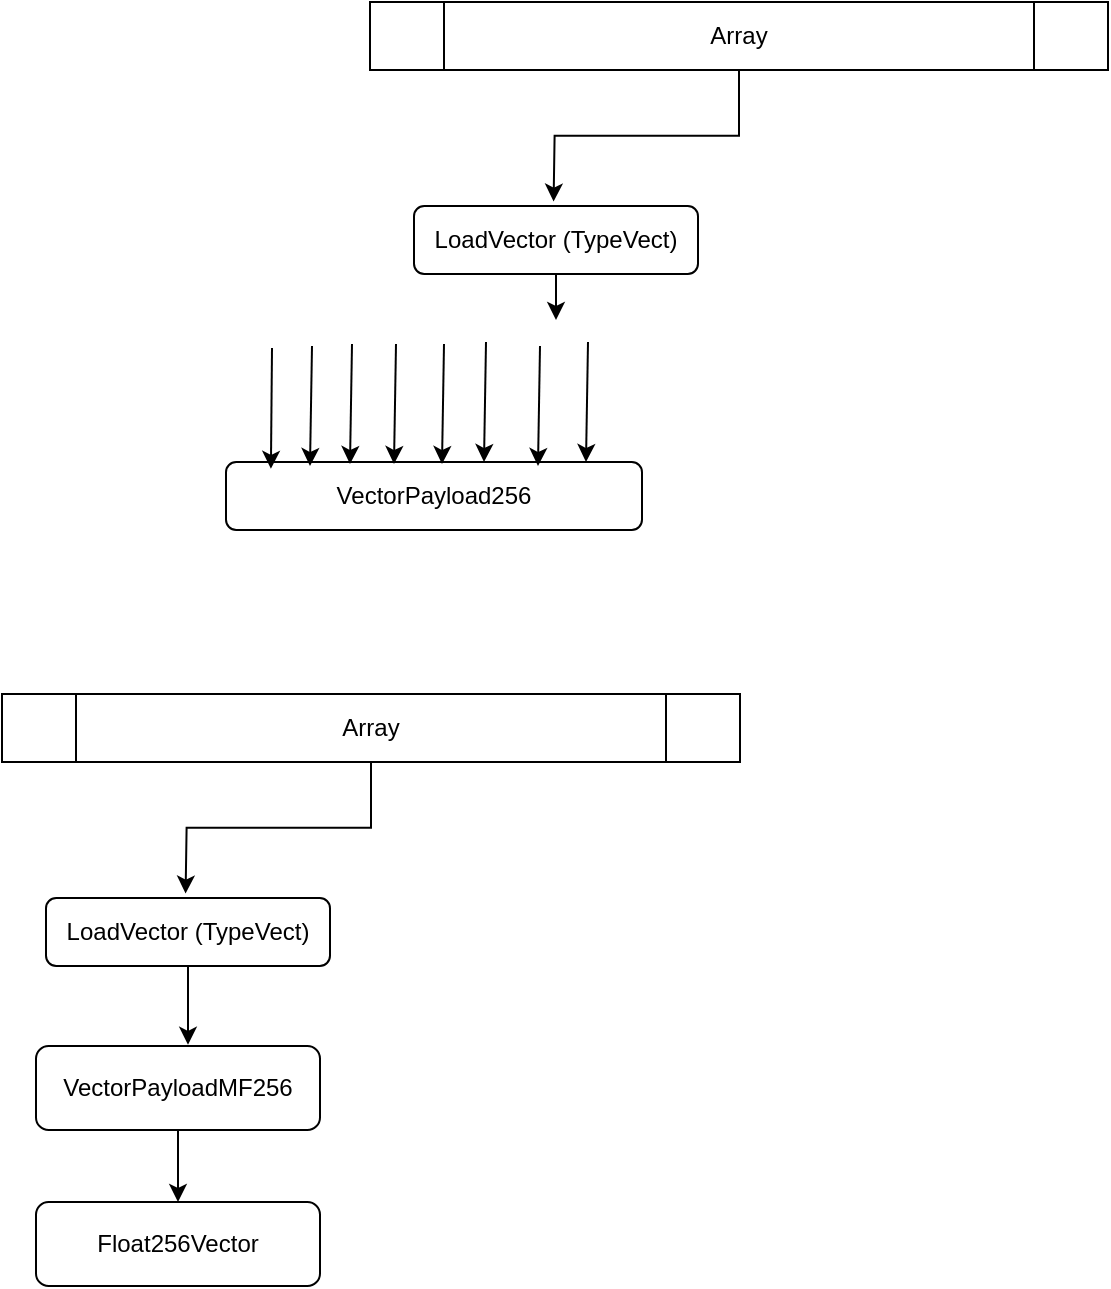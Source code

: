 <mxfile version="28.1.2">
  <diagram name="Page-1" id="wx6Rqg3q42Kh179mLI8R">
    <mxGraphModel dx="1042" dy="674" grid="0" gridSize="10" guides="1" tooltips="1" connect="1" arrows="1" fold="1" page="1" pageScale="1" pageWidth="850" pageHeight="1100" math="0" shadow="0">
      <root>
        <mxCell id="0" />
        <mxCell id="1" parent="0" />
        <mxCell id="V9_SVssJ2BIRexwQSgbK-1" value="VectorPayload256" style="rounded=1;whiteSpace=wrap;html=1;" vertex="1" parent="1">
          <mxGeometry x="327" y="287" width="208" height="34" as="geometry" />
        </mxCell>
        <mxCell id="V9_SVssJ2BIRexwQSgbK-2" value="" style="endArrow=classic;html=1;rounded=0;entryX=0.132;entryY=0.1;entryDx=0;entryDy=0;entryPerimeter=0;" edge="1" parent="1">
          <mxGeometry width="50" height="50" relative="1" as="geometry">
            <mxPoint x="350" y="230" as="sourcePoint" />
            <mxPoint x="349.456" y="290.4" as="targetPoint" />
          </mxGeometry>
        </mxCell>
        <mxCell id="V9_SVssJ2BIRexwQSgbK-3" value="" style="endArrow=classic;html=1;rounded=0;entryX=0.132;entryY=0.1;entryDx=0;entryDy=0;entryPerimeter=0;" edge="1" parent="1">
          <mxGeometry width="50" height="50" relative="1" as="geometry">
            <mxPoint x="370" y="229" as="sourcePoint" />
            <mxPoint x="369" y="289" as="targetPoint" />
          </mxGeometry>
        </mxCell>
        <mxCell id="V9_SVssJ2BIRexwQSgbK-4" value="" style="endArrow=classic;html=1;rounded=0;entryX=0.132;entryY=0.1;entryDx=0;entryDy=0;entryPerimeter=0;" edge="1" parent="1">
          <mxGeometry width="50" height="50" relative="1" as="geometry">
            <mxPoint x="390" y="228" as="sourcePoint" />
            <mxPoint x="389" y="288" as="targetPoint" />
          </mxGeometry>
        </mxCell>
        <mxCell id="V9_SVssJ2BIRexwQSgbK-5" value="" style="endArrow=classic;html=1;rounded=0;entryX=0.132;entryY=0.1;entryDx=0;entryDy=0;entryPerimeter=0;" edge="1" parent="1">
          <mxGeometry width="50" height="50" relative="1" as="geometry">
            <mxPoint x="412" y="228" as="sourcePoint" />
            <mxPoint x="411" y="288" as="targetPoint" />
          </mxGeometry>
        </mxCell>
        <mxCell id="V9_SVssJ2BIRexwQSgbK-6" value="" style="endArrow=classic;html=1;rounded=0;entryX=0.132;entryY=0.1;entryDx=0;entryDy=0;entryPerimeter=0;" edge="1" parent="1">
          <mxGeometry width="50" height="50" relative="1" as="geometry">
            <mxPoint x="436" y="228" as="sourcePoint" />
            <mxPoint x="435" y="288" as="targetPoint" />
          </mxGeometry>
        </mxCell>
        <mxCell id="V9_SVssJ2BIRexwQSgbK-7" value="" style="endArrow=classic;html=1;rounded=0;entryX=0.132;entryY=0.1;entryDx=0;entryDy=0;entryPerimeter=0;" edge="1" parent="1">
          <mxGeometry width="50" height="50" relative="1" as="geometry">
            <mxPoint x="457" y="227" as="sourcePoint" />
            <mxPoint x="456" y="287" as="targetPoint" />
          </mxGeometry>
        </mxCell>
        <mxCell id="V9_SVssJ2BIRexwQSgbK-8" value="" style="endArrow=classic;html=1;rounded=0;entryX=0.132;entryY=0.1;entryDx=0;entryDy=0;entryPerimeter=0;" edge="1" parent="1">
          <mxGeometry width="50" height="50" relative="1" as="geometry">
            <mxPoint x="484" y="229" as="sourcePoint" />
            <mxPoint x="483" y="289" as="targetPoint" />
          </mxGeometry>
        </mxCell>
        <mxCell id="V9_SVssJ2BIRexwQSgbK-9" value="" style="endArrow=classic;html=1;rounded=0;entryX=0.132;entryY=0.1;entryDx=0;entryDy=0;entryPerimeter=0;" edge="1" parent="1">
          <mxGeometry width="50" height="50" relative="1" as="geometry">
            <mxPoint x="508" y="227" as="sourcePoint" />
            <mxPoint x="507" y="287" as="targetPoint" />
          </mxGeometry>
        </mxCell>
        <mxCell id="V9_SVssJ2BIRexwQSgbK-13" style="edgeStyle=orthogonalEdgeStyle;rounded=0;orthogonalLoop=1;jettySize=auto;html=1;exitX=0.5;exitY=1;exitDx=0;exitDy=0;" edge="1" parent="1" source="V9_SVssJ2BIRexwQSgbK-10">
          <mxGeometry relative="1" as="geometry">
            <mxPoint x="492" y="216.0" as="targetPoint" />
          </mxGeometry>
        </mxCell>
        <mxCell id="V9_SVssJ2BIRexwQSgbK-10" value="LoadVector (TypeVect)" style="rounded=1;whiteSpace=wrap;html=1;" vertex="1" parent="1">
          <mxGeometry x="421" y="159" width="142" height="34" as="geometry" />
        </mxCell>
        <mxCell id="V9_SVssJ2BIRexwQSgbK-12" style="edgeStyle=orthogonalEdgeStyle;rounded=0;orthogonalLoop=1;jettySize=auto;html=1;exitX=0.5;exitY=1;exitDx=0;exitDy=0;" edge="1" parent="1" source="V9_SVssJ2BIRexwQSgbK-11">
          <mxGeometry relative="1" as="geometry">
            <mxPoint x="490.8" y="156.8" as="targetPoint" />
          </mxGeometry>
        </mxCell>
        <mxCell id="V9_SVssJ2BIRexwQSgbK-11" value="Array" style="shape=process;whiteSpace=wrap;html=1;backgroundOutline=1;" vertex="1" parent="1">
          <mxGeometry x="399" y="57" width="369" height="34" as="geometry" />
        </mxCell>
        <mxCell id="V9_SVssJ2BIRexwQSgbK-21" style="edgeStyle=orthogonalEdgeStyle;rounded=0;orthogonalLoop=1;jettySize=auto;html=1;exitX=0.5;exitY=1;exitDx=0;exitDy=0;" edge="1" parent="1" source="V9_SVssJ2BIRexwQSgbK-15">
          <mxGeometry relative="1" as="geometry">
            <mxPoint x="308" y="578.4" as="targetPoint" />
          </mxGeometry>
        </mxCell>
        <mxCell id="V9_SVssJ2BIRexwQSgbK-15" value="LoadVector (TypeVect)" style="rounded=1;whiteSpace=wrap;html=1;" vertex="1" parent="1">
          <mxGeometry x="237" y="505" width="142" height="34" as="geometry" />
        </mxCell>
        <mxCell id="V9_SVssJ2BIRexwQSgbK-16" style="edgeStyle=orthogonalEdgeStyle;rounded=0;orthogonalLoop=1;jettySize=auto;html=1;exitX=0.5;exitY=1;exitDx=0;exitDy=0;" edge="1" source="V9_SVssJ2BIRexwQSgbK-17" parent="1">
          <mxGeometry relative="1" as="geometry">
            <mxPoint x="306.8" y="502.8" as="targetPoint" />
          </mxGeometry>
        </mxCell>
        <mxCell id="V9_SVssJ2BIRexwQSgbK-17" value="Array" style="shape=process;whiteSpace=wrap;html=1;backgroundOutline=1;" vertex="1" parent="1">
          <mxGeometry x="215" y="403" width="369" height="34" as="geometry" />
        </mxCell>
        <mxCell id="V9_SVssJ2BIRexwQSgbK-22" style="edgeStyle=orthogonalEdgeStyle;rounded=0;orthogonalLoop=1;jettySize=auto;html=1;exitX=0.5;exitY=1;exitDx=0;exitDy=0;entryX=0.5;entryY=0;entryDx=0;entryDy=0;" edge="1" parent="1" source="V9_SVssJ2BIRexwQSgbK-18" target="V9_SVssJ2BIRexwQSgbK-19">
          <mxGeometry relative="1" as="geometry" />
        </mxCell>
        <mxCell id="V9_SVssJ2BIRexwQSgbK-18" value="VectorPayloadMF256" style="rounded=1;whiteSpace=wrap;html=1;" vertex="1" parent="1">
          <mxGeometry x="232" y="579" width="142" height="42" as="geometry" />
        </mxCell>
        <mxCell id="V9_SVssJ2BIRexwQSgbK-19" value="Float256Vector" style="rounded=1;whiteSpace=wrap;html=1;" vertex="1" parent="1">
          <mxGeometry x="232" y="657" width="142" height="42" as="geometry" />
        </mxCell>
      </root>
    </mxGraphModel>
  </diagram>
</mxfile>
